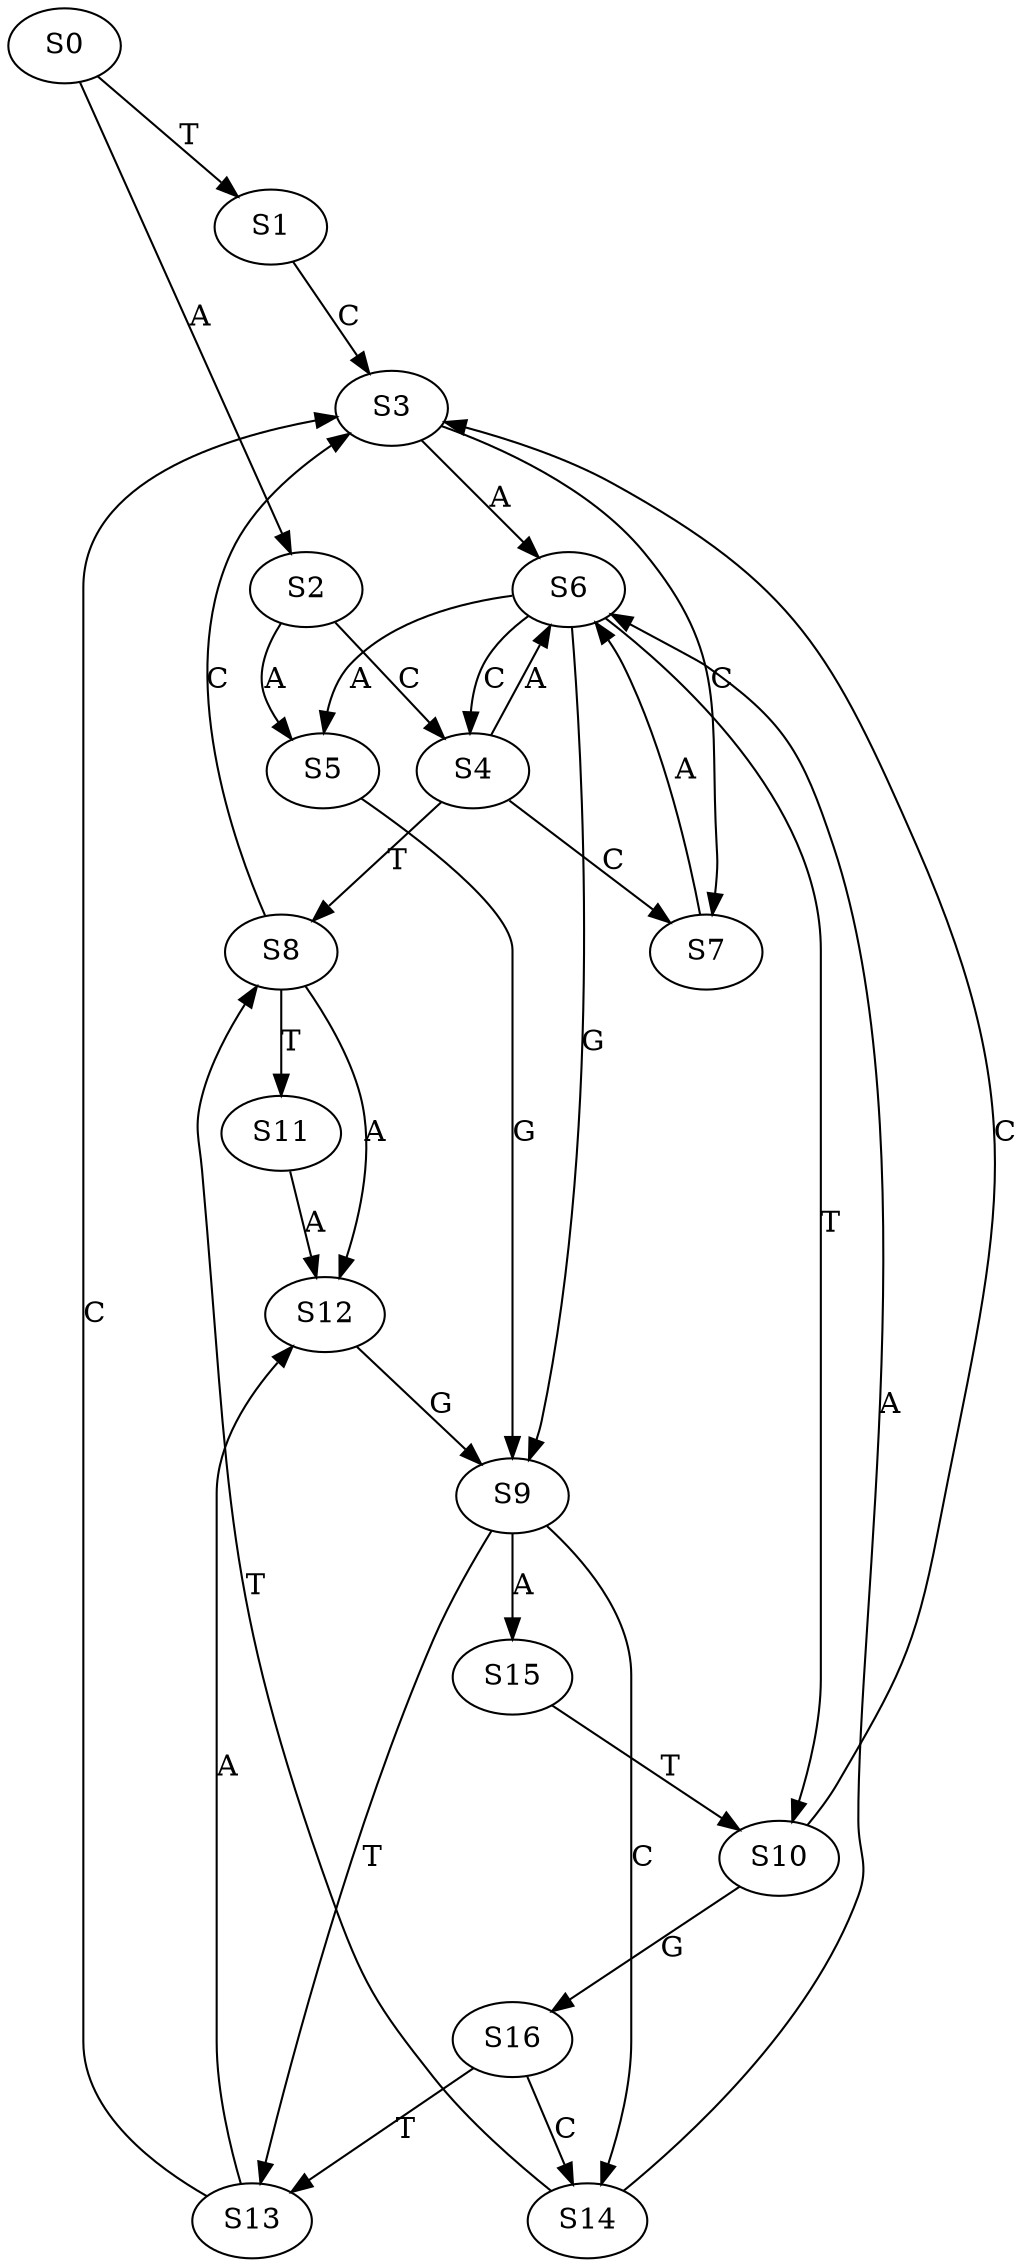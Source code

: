 strict digraph  {
	S0 -> S1 [ label = T ];
	S0 -> S2 [ label = A ];
	S1 -> S3 [ label = C ];
	S2 -> S4 [ label = C ];
	S2 -> S5 [ label = A ];
	S3 -> S6 [ label = A ];
	S3 -> S7 [ label = C ];
	S4 -> S8 [ label = T ];
	S4 -> S7 [ label = C ];
	S4 -> S6 [ label = A ];
	S5 -> S9 [ label = G ];
	S6 -> S9 [ label = G ];
	S6 -> S10 [ label = T ];
	S6 -> S5 [ label = A ];
	S6 -> S4 [ label = C ];
	S7 -> S6 [ label = A ];
	S8 -> S11 [ label = T ];
	S8 -> S3 [ label = C ];
	S8 -> S12 [ label = A ];
	S9 -> S13 [ label = T ];
	S9 -> S14 [ label = C ];
	S9 -> S15 [ label = A ];
	S10 -> S16 [ label = G ];
	S10 -> S3 [ label = C ];
	S11 -> S12 [ label = A ];
	S12 -> S9 [ label = G ];
	S13 -> S3 [ label = C ];
	S13 -> S12 [ label = A ];
	S14 -> S6 [ label = A ];
	S14 -> S8 [ label = T ];
	S15 -> S10 [ label = T ];
	S16 -> S14 [ label = C ];
	S16 -> S13 [ label = T ];
}
